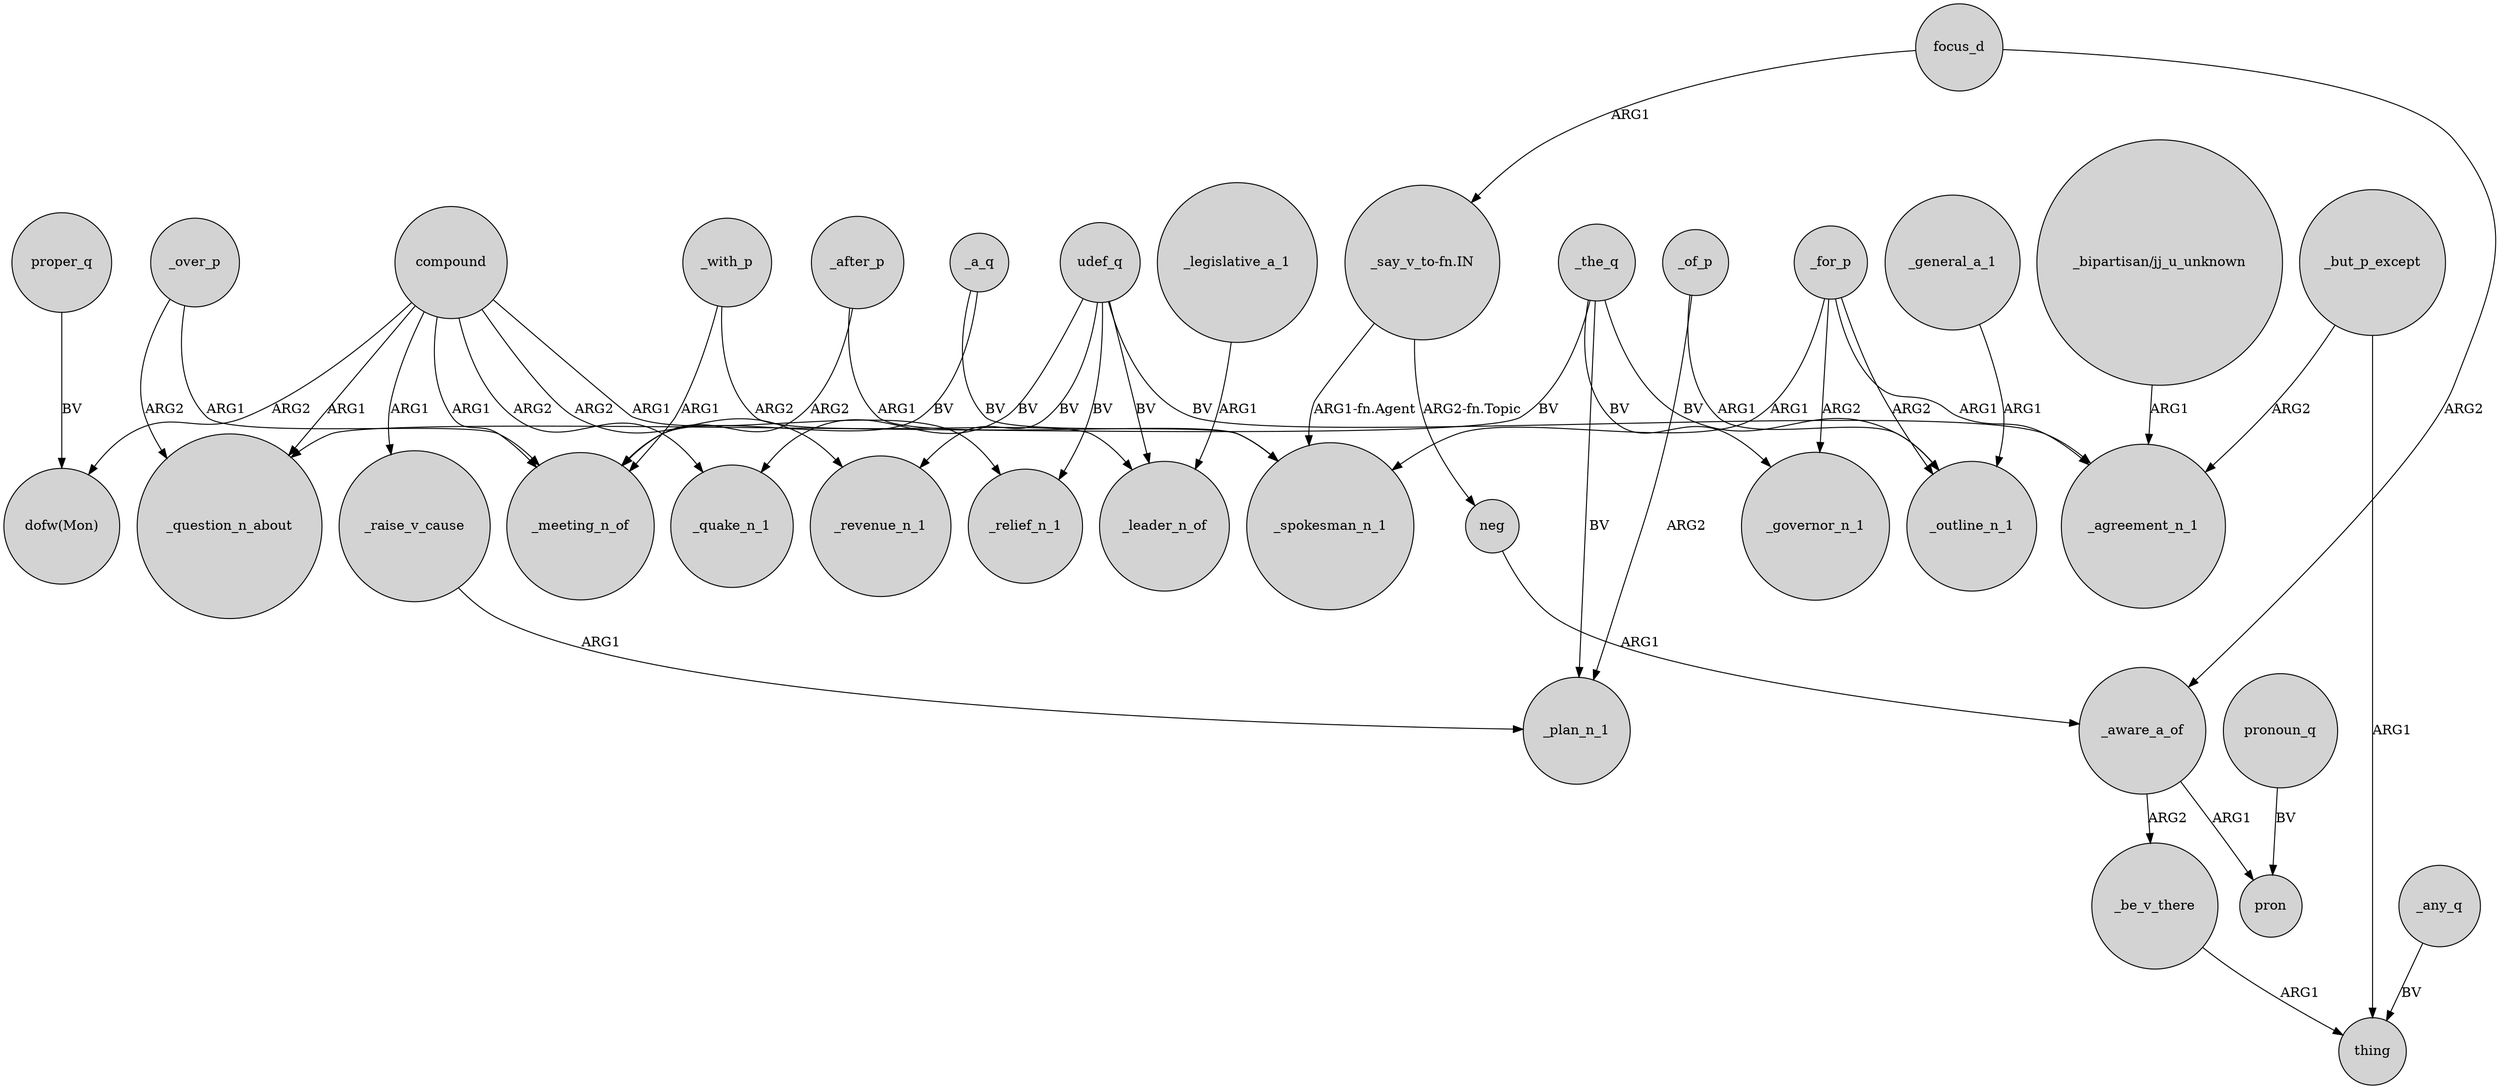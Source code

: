 digraph {
	node [shape=circle style=filled]
	_for_p -> _spokesman_n_1 [label=ARG1]
	compound -> "dofw(Mon)" [label=ARG2]
	_over_p -> _question_n_about [label=ARG2]
	_after_p -> _meeting_n_of [label=ARG2]
	_aware_a_of -> _be_v_there [label=ARG2]
	_be_v_there -> thing [label=ARG1]
	_the_q -> _plan_n_1 [label=BV]
	focus_d -> _aware_a_of [label=ARG2]
	_the_q -> _governor_n_1 [label=BV]
	_with_p -> _leader_n_of [label=ARG2]
	_over_p -> _meeting_n_of [label=ARG1]
	_general_a_1 -> _outline_n_1 [label=ARG1]
	_but_p_except -> thing [label=ARG1]
	_but_p_except -> _agreement_n_1 [label=ARG2]
	_a_q -> _meeting_n_of [label=BV]
	udef_q -> _relief_n_1 [label=BV]
	"_say_v_to-fn.IN" -> _spokesman_n_1 [label="ARG1-fn.Agent"]
	compound -> _revenue_n_1 [label=ARG2]
	compound -> _meeting_n_of [label=ARG1]
	udef_q -> _agreement_n_1 [label=BV]
	pronoun_q -> pron [label=BV]
	_legislative_a_1 -> _leader_n_of [label=ARG1]
	udef_q -> _revenue_n_1 [label=BV]
	_for_p -> _governor_n_1 [label=ARG2]
	"_bipartisan/jj_u_unknown" -> _agreement_n_1 [label=ARG1]
	compound -> _raise_v_cause [label=ARG1]
	_of_p -> _outline_n_1 [label=ARG1]
	_with_p -> _meeting_n_of [label=ARG1]
	neg -> _aware_a_of [label=ARG1]
	proper_q -> "dofw(Mon)" [label=BV]
	_for_p -> _outline_n_1 [label=ARG2]
	_raise_v_cause -> _plan_n_1 [label=ARG1]
	"_say_v_to-fn.IN" -> neg [label="ARG2-fn.Topic"]
	compound -> _quake_n_1 [label=ARG2]
	compound -> _question_n_about [label=ARG1]
	_a_q -> _spokesman_n_1 [label=BV]
	_aware_a_of -> pron [label=ARG1]
	compound -> _relief_n_1 [label=ARG1]
	_the_q -> _outline_n_1 [label=BV]
	_after_p -> _spokesman_n_1 [label=ARG1]
	_of_p -> _plan_n_1 [label=ARG2]
	udef_q -> _quake_n_1 [label=BV]
	_for_p -> _agreement_n_1 [label=ARG1]
	udef_q -> _leader_n_of [label=BV]
	_any_q -> thing [label=BV]
	_the_q -> _question_n_about [label=BV]
	focus_d -> "_say_v_to-fn.IN" [label=ARG1]
}
